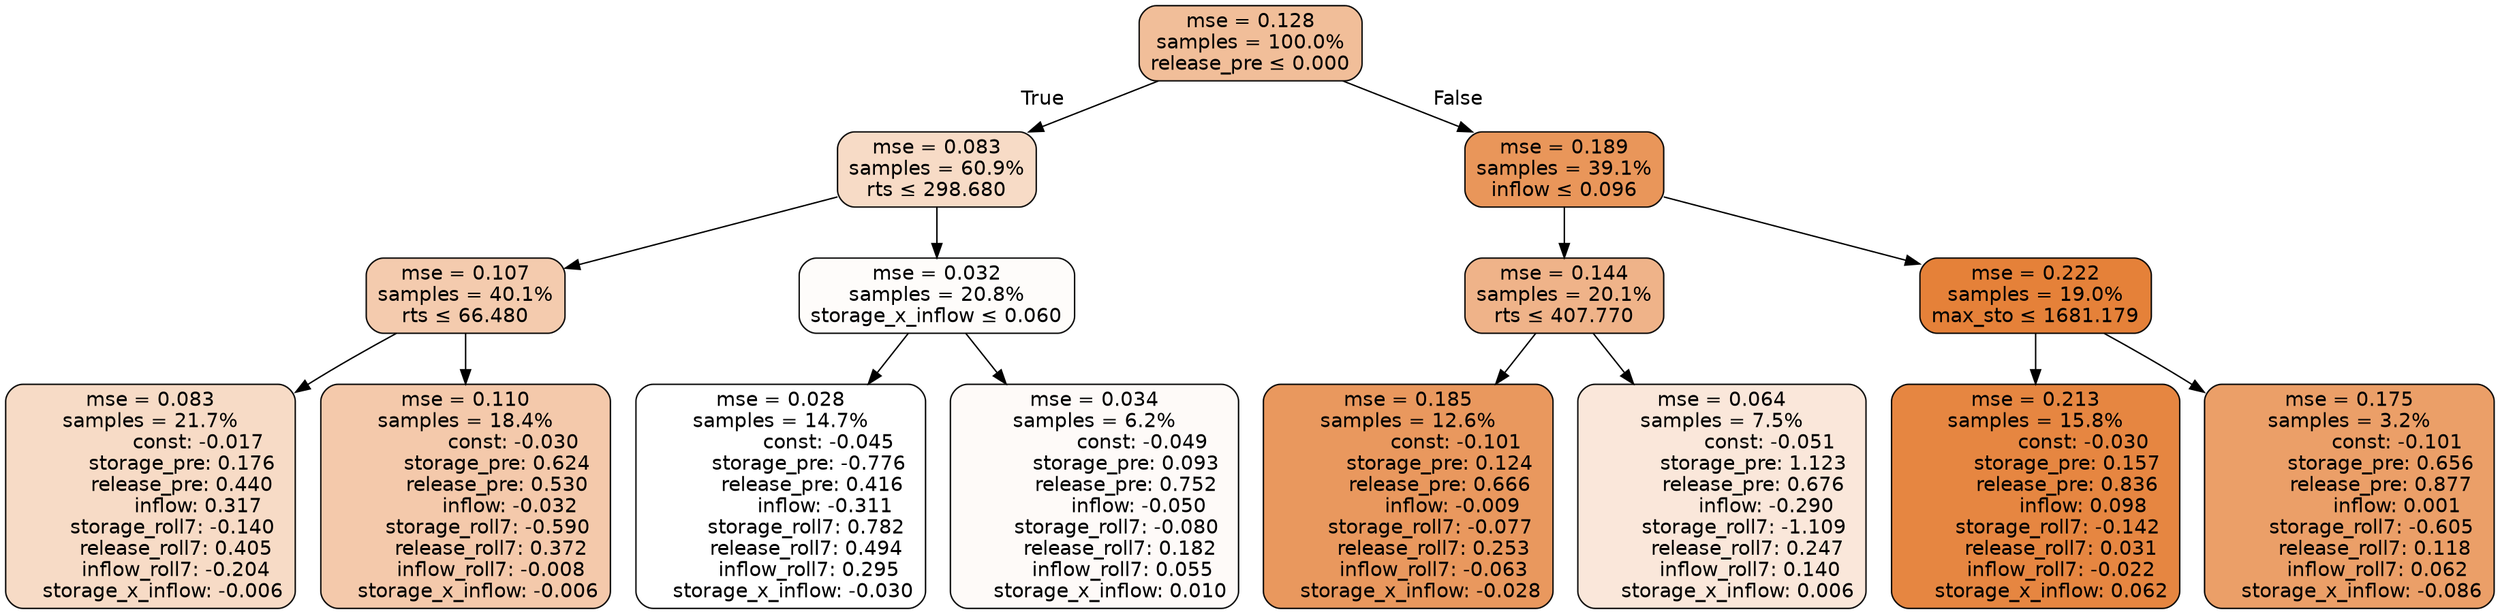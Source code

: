 digraph tree {
bgcolor="transparent"
node [shape=rectangle, style="filled, rounded", color="black", fontname=helvetica] ;
edge [fontname=helvetica] ;
	"0" [label="mse = 0.128
samples = 100.0%
release_pre &le; 0.000", fillcolor="#f1be99"]
	"1" [label="mse = 0.083
samples = 60.9%
rts &le; 298.680", fillcolor="#f7dbc6"]
	"2" [label="mse = 0.107
samples = 40.1%
rts &le; 66.480", fillcolor="#f4cbae"]
	"3" [label="mse = 0.083
samples = 21.7%
               const: -0.017
          storage_pre: 0.176
          release_pre: 0.440
               inflow: 0.317
       storage_roll7: -0.140
        release_roll7: 0.405
        inflow_roll7: -0.204
    storage_x_inflow: -0.006", fillcolor="#f7dbc6"]
	"4" [label="mse = 0.110
samples = 18.4%
               const: -0.030
          storage_pre: 0.624
          release_pre: 0.530
              inflow: -0.032
       storage_roll7: -0.590
        release_roll7: 0.372
        inflow_roll7: -0.008
    storage_x_inflow: -0.006", fillcolor="#f4c9ab"]
	"5" [label="mse = 0.032
samples = 20.8%
storage_x_inflow &le; 0.060", fillcolor="#fefcfa"]
	"6" [label="mse = 0.028
samples = 14.7%
               const: -0.045
         storage_pre: -0.776
          release_pre: 0.416
              inflow: -0.311
        storage_roll7: 0.782
        release_roll7: 0.494
         inflow_roll7: 0.295
    storage_x_inflow: -0.030", fillcolor="#ffffff"]
	"7" [label="mse = 0.034
samples = 6.2%
               const: -0.049
          storage_pre: 0.093
          release_pre: 0.752
              inflow: -0.050
       storage_roll7: -0.080
        release_roll7: 0.182
         inflow_roll7: 0.055
     storage_x_inflow: 0.010", fillcolor="#fefaf8"]
	"8" [label="mse = 0.189
samples = 39.1%
inflow &le; 0.096", fillcolor="#e9965a"]
	"9" [label="mse = 0.144
samples = 20.1%
rts &le; 407.770", fillcolor="#efb389"]
	"10" [label="mse = 0.185
samples = 12.6%
               const: -0.101
          storage_pre: 0.124
          release_pre: 0.666
              inflow: -0.009
       storage_roll7: -0.077
        release_roll7: 0.253
        inflow_roll7: -0.063
    storage_x_inflow: -0.028", fillcolor="#e9985e"]
	"11" [label="mse = 0.064
samples = 7.5%
               const: -0.051
          storage_pre: 1.123
          release_pre: 0.676
              inflow: -0.290
       storage_roll7: -1.109
        release_roll7: 0.247
         inflow_roll7: 0.140
     storage_x_inflow: 0.006", fillcolor="#fae7da"]
	"12" [label="mse = 0.222
samples = 19.0%
max_sto &le; 1681.179", fillcolor="#e58139"]
	"13" [label="mse = 0.213
samples = 15.8%
               const: -0.030
          storage_pre: 0.157
          release_pre: 0.836
               inflow: 0.098
       storage_roll7: -0.142
        release_roll7: 0.031
        inflow_roll7: -0.022
     storage_x_inflow: 0.062", fillcolor="#e68641"]
	"14" [label="mse = 0.175
samples = 3.2%
               const: -0.101
          storage_pre: 0.656
          release_pre: 0.877
               inflow: 0.001
       storage_roll7: -0.605
        release_roll7: 0.118
         inflow_roll7: 0.062
    storage_x_inflow: -0.086", fillcolor="#eb9f68"]

	"0" -> "1" [labeldistance=2.5, labelangle=45, headlabel="True"]
	"1" -> "2"
	"2" -> "3"
	"2" -> "4"
	"1" -> "5"
	"5" -> "6"
	"5" -> "7"
	"0" -> "8" [labeldistance=2.5, labelangle=-45, headlabel="False"]
	"8" -> "9"
	"9" -> "10"
	"9" -> "11"
	"8" -> "12"
	"12" -> "13"
	"12" -> "14"
}